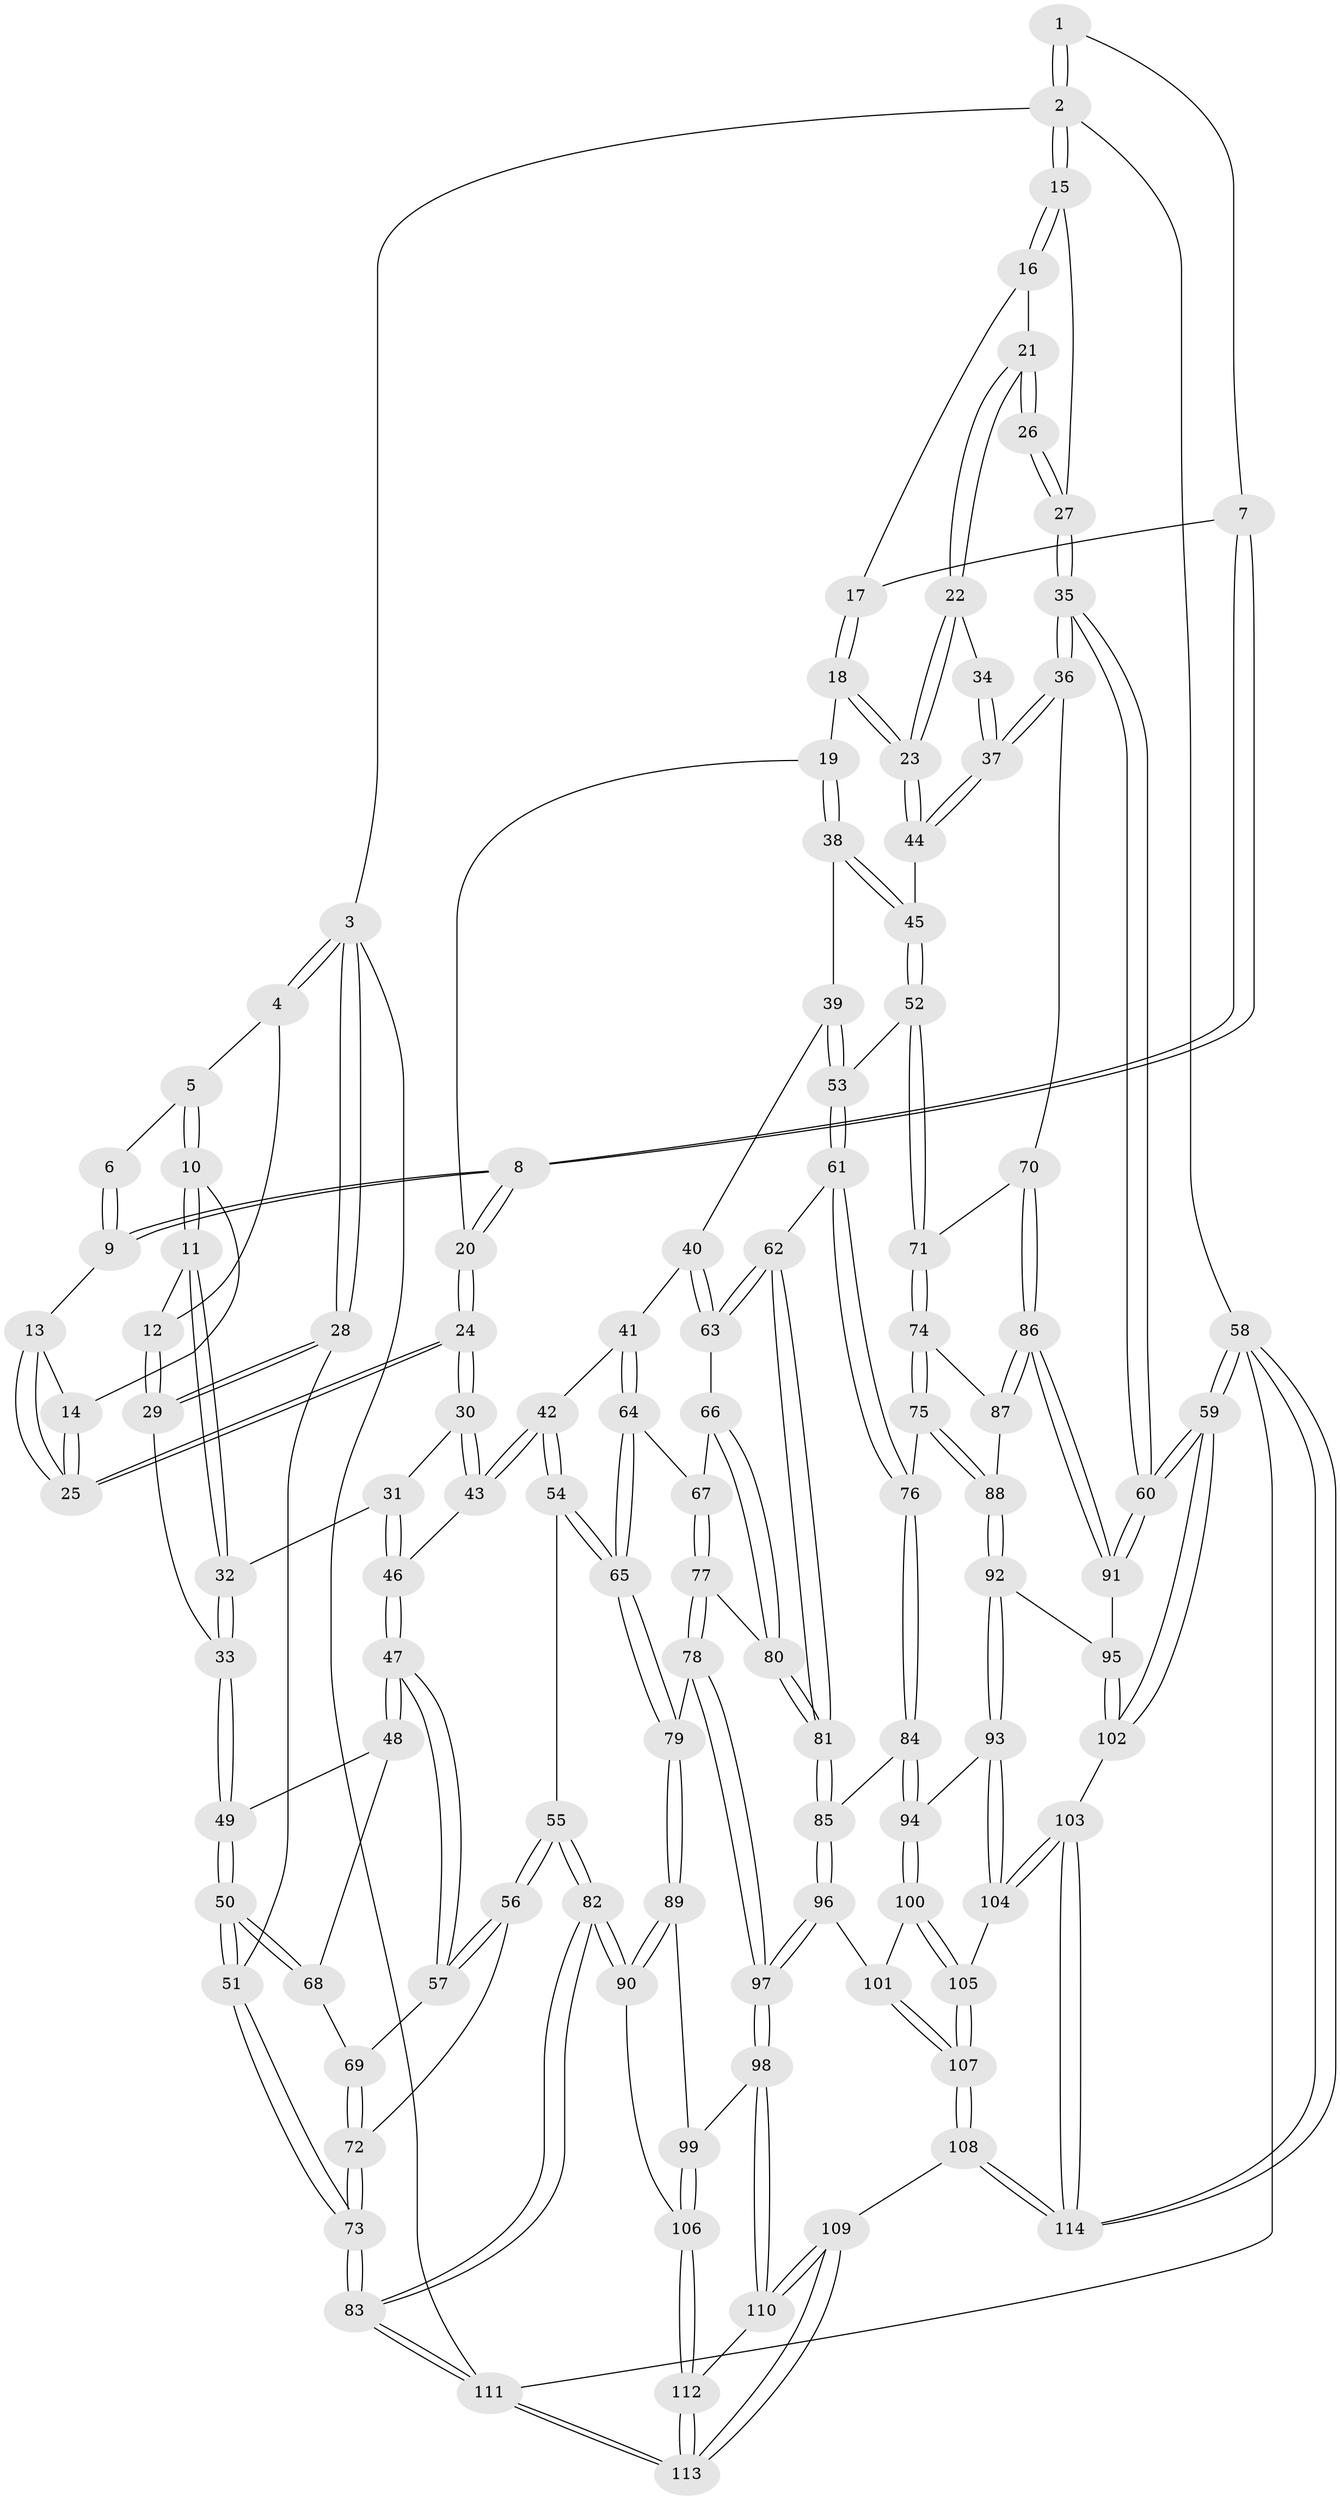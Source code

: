 // Generated by graph-tools (version 1.1) at 2025/17/03/09/25 04:17:09]
// undirected, 114 vertices, 282 edges
graph export_dot {
graph [start="1"]
  node [color=gray90,style=filled];
  1 [pos="+0.7147596788038609+0"];
  2 [pos="+1+0"];
  3 [pos="+0+0"];
  4 [pos="+0.05724951456285631+0"];
  5 [pos="+0.1512719509133858+0"];
  6 [pos="+0.4089064436035541+0"];
  7 [pos="+0.6858668885911413+0.0940130847129599"];
  8 [pos="+0.5131657986589024+0.15772043714587491"];
  9 [pos="+0.4718664507858122+0.09335935162390961"];
  10 [pos="+0.20732305304687748+0.1341068565815767"];
  11 [pos="+0.19743953665772215+0.14659140002661283"];
  12 [pos="+0.03555437944988991+0.18155866441319216"];
  13 [pos="+0.4066624143270528+0.11252805353421098"];
  14 [pos="+0.23932159685952348+0.14945111491854665"];
  15 [pos="+1+0"];
  16 [pos="+0.7270514878279448+0.12535479341439718"];
  17 [pos="+0.7209955270077716+0.12326859528957795"];
  18 [pos="+0.680993380039837+0.2570891186454019"];
  19 [pos="+0.5381647817507449+0.26762588598623965"];
  20 [pos="+0.5051969139473292+0.22721723942334496"];
  21 [pos="+0.755921410761336+0.14920388942721383"];
  22 [pos="+0.8415704608110268+0.28917209310102304"];
  23 [pos="+0.806446292109456+0.3559516921991013"];
  24 [pos="+0.36614117677966146+0.2924225219103825"];
  25 [pos="+0.3112280220416595+0.22542888105522021"];
  26 [pos="+1+0.07303733889152278"];
  27 [pos="+1+0"];
  28 [pos="+0+0.24698218758377993"];
  29 [pos="+0+0.24549840229462935"];
  30 [pos="+0.3543516295321755+0.31506609755215176"];
  31 [pos="+0.16356240714109638+0.3337047906058716"];
  32 [pos="+0.14694224514027215+0.3293385747721874"];
  33 [pos="+0.1274211395933912+0.33968091597029393"];
  34 [pos="+0.88860957045145+0.2598634228016262"];
  35 [pos="+1+0.4797913239416234"];
  36 [pos="+1+0.4818162555045316"];
  37 [pos="+1+0.4578922667794848"];
  38 [pos="+0.5579471500517166+0.33477155145546617"];
  39 [pos="+0.5303347095306206+0.43542999657493464"];
  40 [pos="+0.5158132894752815+0.4535604327827524"];
  41 [pos="+0.39549434463782657+0.4543580195000268"];
  42 [pos="+0.3756077588359841+0.44650334397859487"];
  43 [pos="+0.3619974330143344+0.43247949620981196"];
  44 [pos="+0.7993830107570771+0.41024186403585783"];
  45 [pos="+0.7953879671249854+0.4150725089868145"];
  46 [pos="+0.2748788870933772+0.4553953543465159"];
  47 [pos="+0.2244443541476725+0.5090632349416314"];
  48 [pos="+0.20888637261365947+0.5056184656229796"];
  49 [pos="+0.10367812656037094+0.4114392526414025"];
  50 [pos="+0+0.6195016932802758"];
  51 [pos="+0+0.6467876462899754"];
  52 [pos="+0.7864241787116404+0.4403129875200211"];
  53 [pos="+0.7296908133835186+0.4843386537410419"];
  54 [pos="+0.3147262977371732+0.6079123306522278"];
  55 [pos="+0.26517847561072516+0.5975292377711359"];
  56 [pos="+0.25418157599858615+0.5844782278136034"];
  57 [pos="+0.24112179054608635+0.5560249156853083"];
  58 [pos="+1+1"];
  59 [pos="+1+0.8806994564358049"];
  60 [pos="+1+0.8313746965386848"];
  61 [pos="+0.6781848968374514+0.5625116932827844"];
  62 [pos="+0.6086700005689866+0.57894293064471"];
  63 [pos="+0.5367347339131131+0.5310642318404951"];
  64 [pos="+0.4242479876492722+0.5645620217576967"];
  65 [pos="+0.349403084489279+0.640723627278678"];
  66 [pos="+0.500757280092858+0.5669018100856315"];
  67 [pos="+0.4383623538459411+0.5690112539391498"];
  68 [pos="+0.14613063157483633+0.5458723412116099"];
  69 [pos="+0.1688293479466572+0.5751360532615464"];
  70 [pos="+0.9920518613419912+0.5623835593845415"];
  71 [pos="+0.8527910698270755+0.5770711974538032"];
  72 [pos="+0.17117317476434749+0.6004104697386433"];
  73 [pos="+0+0.8491726680642608"];
  74 [pos="+0.8525338538569086+0.5799375067083613"];
  75 [pos="+0.7406771286168176+0.6590373434028185"];
  76 [pos="+0.7199145301696004+0.6553204389558275"];
  77 [pos="+0.46852227285869397+0.700422757592335"];
  78 [pos="+0.4139628846703429+0.713208000730612"];
  79 [pos="+0.3782833034372222+0.7077677487366852"];
  80 [pos="+0.4807207929183357+0.6991234412552657"];
  81 [pos="+0.5568657035442541+0.7199904327372387"];
  82 [pos="+0.08772635539239974+0.8293432422386317"];
  83 [pos="+0+0.8928626044416735"];
  84 [pos="+0.660266176468713+0.7391008293636196"];
  85 [pos="+0.5588539743673063+0.7222590933207598"];
  86 [pos="+0.9211380147826596+0.6871445577493009"];
  87 [pos="+0.8664879989013331+0.6250733499634341"];
  88 [pos="+0.7962938276273829+0.7066522656820895"];
  89 [pos="+0.2809773649001952+0.7998449647035991"];
  90 [pos="+0.16756311948519415+0.8274863575135264"];
  91 [pos="+0.9262773995060449+0.7007282083646852"];
  92 [pos="+0.8191505343447246+0.7735743736770899"];
  93 [pos="+0.7434197219209149+0.8148038597932385"];
  94 [pos="+0.7121699195936677+0.8106778819675978"];
  95 [pos="+0.8388052556322022+0.7766320979830195"];
  96 [pos="+0.5450179620224713+0.8509445899079876"];
  97 [pos="+0.458933166273208+0.8789098049620463"];
  98 [pos="+0.43496399214189724+0.9054370686345165"];
  99 [pos="+0.36698625509628685+0.8717614567021003"];
  100 [pos="+0.6958938067014238+0.829645947797285"];
  101 [pos="+0.5676272587046565+0.8701401014231618"];
  102 [pos="+0.9219605123418338+0.8840569518167548"];
  103 [pos="+0.8179080917326415+0.9736330779527713"];
  104 [pos="+0.8017987202263267+0.9578291964134952"];
  105 [pos="+0.6732571980042531+0.9324658836420456"];
  106 [pos="+0.313851091435979+0.956922116968277"];
  107 [pos="+0.6082873928474758+0.97777352476206"];
  108 [pos="+0.5462177408912473+1"];
  109 [pos="+0.5380046685951371+1"];
  110 [pos="+0.4347324335189305+0.950128181763288"];
  111 [pos="+0+1"];
  112 [pos="+0.319299300433932+0.9665957485057269"];
  113 [pos="+0.22576621621847465+1"];
  114 [pos="+0.8038504477046816+1"];
  1 -- 2;
  1 -- 2;
  1 -- 7;
  2 -- 3;
  2 -- 15;
  2 -- 15;
  2 -- 58;
  3 -- 4;
  3 -- 4;
  3 -- 28;
  3 -- 28;
  3 -- 111;
  4 -- 5;
  4 -- 12;
  5 -- 6;
  5 -- 10;
  5 -- 10;
  6 -- 9;
  6 -- 9;
  7 -- 8;
  7 -- 8;
  7 -- 17;
  8 -- 9;
  8 -- 9;
  8 -- 20;
  8 -- 20;
  9 -- 13;
  10 -- 11;
  10 -- 11;
  10 -- 14;
  11 -- 12;
  11 -- 32;
  11 -- 32;
  12 -- 29;
  12 -- 29;
  13 -- 14;
  13 -- 25;
  13 -- 25;
  14 -- 25;
  14 -- 25;
  15 -- 16;
  15 -- 16;
  15 -- 27;
  16 -- 17;
  16 -- 21;
  17 -- 18;
  17 -- 18;
  18 -- 19;
  18 -- 23;
  18 -- 23;
  19 -- 20;
  19 -- 38;
  19 -- 38;
  20 -- 24;
  20 -- 24;
  21 -- 22;
  21 -- 22;
  21 -- 26;
  21 -- 26;
  22 -- 23;
  22 -- 23;
  22 -- 34;
  23 -- 44;
  23 -- 44;
  24 -- 25;
  24 -- 25;
  24 -- 30;
  24 -- 30;
  26 -- 27;
  26 -- 27;
  27 -- 35;
  27 -- 35;
  28 -- 29;
  28 -- 29;
  28 -- 51;
  29 -- 33;
  30 -- 31;
  30 -- 43;
  30 -- 43;
  31 -- 32;
  31 -- 46;
  31 -- 46;
  32 -- 33;
  32 -- 33;
  33 -- 49;
  33 -- 49;
  34 -- 37;
  34 -- 37;
  35 -- 36;
  35 -- 36;
  35 -- 60;
  35 -- 60;
  36 -- 37;
  36 -- 37;
  36 -- 70;
  37 -- 44;
  37 -- 44;
  38 -- 39;
  38 -- 45;
  38 -- 45;
  39 -- 40;
  39 -- 53;
  39 -- 53;
  40 -- 41;
  40 -- 63;
  40 -- 63;
  41 -- 42;
  41 -- 64;
  41 -- 64;
  42 -- 43;
  42 -- 43;
  42 -- 54;
  42 -- 54;
  43 -- 46;
  44 -- 45;
  45 -- 52;
  45 -- 52;
  46 -- 47;
  46 -- 47;
  47 -- 48;
  47 -- 48;
  47 -- 57;
  47 -- 57;
  48 -- 49;
  48 -- 68;
  49 -- 50;
  49 -- 50;
  50 -- 51;
  50 -- 51;
  50 -- 68;
  50 -- 68;
  51 -- 73;
  51 -- 73;
  52 -- 53;
  52 -- 71;
  52 -- 71;
  53 -- 61;
  53 -- 61;
  54 -- 55;
  54 -- 65;
  54 -- 65;
  55 -- 56;
  55 -- 56;
  55 -- 82;
  55 -- 82;
  56 -- 57;
  56 -- 57;
  56 -- 72;
  57 -- 69;
  58 -- 59;
  58 -- 59;
  58 -- 114;
  58 -- 114;
  58 -- 111;
  59 -- 60;
  59 -- 60;
  59 -- 102;
  59 -- 102;
  60 -- 91;
  60 -- 91;
  61 -- 62;
  61 -- 76;
  61 -- 76;
  62 -- 63;
  62 -- 63;
  62 -- 81;
  62 -- 81;
  63 -- 66;
  64 -- 65;
  64 -- 65;
  64 -- 67;
  65 -- 79;
  65 -- 79;
  66 -- 67;
  66 -- 80;
  66 -- 80;
  67 -- 77;
  67 -- 77;
  68 -- 69;
  69 -- 72;
  69 -- 72;
  70 -- 71;
  70 -- 86;
  70 -- 86;
  71 -- 74;
  71 -- 74;
  72 -- 73;
  72 -- 73;
  73 -- 83;
  73 -- 83;
  74 -- 75;
  74 -- 75;
  74 -- 87;
  75 -- 76;
  75 -- 88;
  75 -- 88;
  76 -- 84;
  76 -- 84;
  77 -- 78;
  77 -- 78;
  77 -- 80;
  78 -- 79;
  78 -- 97;
  78 -- 97;
  79 -- 89;
  79 -- 89;
  80 -- 81;
  80 -- 81;
  81 -- 85;
  81 -- 85;
  82 -- 83;
  82 -- 83;
  82 -- 90;
  82 -- 90;
  83 -- 111;
  83 -- 111;
  84 -- 85;
  84 -- 94;
  84 -- 94;
  85 -- 96;
  85 -- 96;
  86 -- 87;
  86 -- 87;
  86 -- 91;
  86 -- 91;
  87 -- 88;
  88 -- 92;
  88 -- 92;
  89 -- 90;
  89 -- 90;
  89 -- 99;
  90 -- 106;
  91 -- 95;
  92 -- 93;
  92 -- 93;
  92 -- 95;
  93 -- 94;
  93 -- 104;
  93 -- 104;
  94 -- 100;
  94 -- 100;
  95 -- 102;
  95 -- 102;
  96 -- 97;
  96 -- 97;
  96 -- 101;
  97 -- 98;
  97 -- 98;
  98 -- 99;
  98 -- 110;
  98 -- 110;
  99 -- 106;
  99 -- 106;
  100 -- 101;
  100 -- 105;
  100 -- 105;
  101 -- 107;
  101 -- 107;
  102 -- 103;
  103 -- 104;
  103 -- 104;
  103 -- 114;
  103 -- 114;
  104 -- 105;
  105 -- 107;
  105 -- 107;
  106 -- 112;
  106 -- 112;
  107 -- 108;
  107 -- 108;
  108 -- 109;
  108 -- 114;
  108 -- 114;
  109 -- 110;
  109 -- 110;
  109 -- 113;
  109 -- 113;
  110 -- 112;
  111 -- 113;
  111 -- 113;
  112 -- 113;
  112 -- 113;
}
